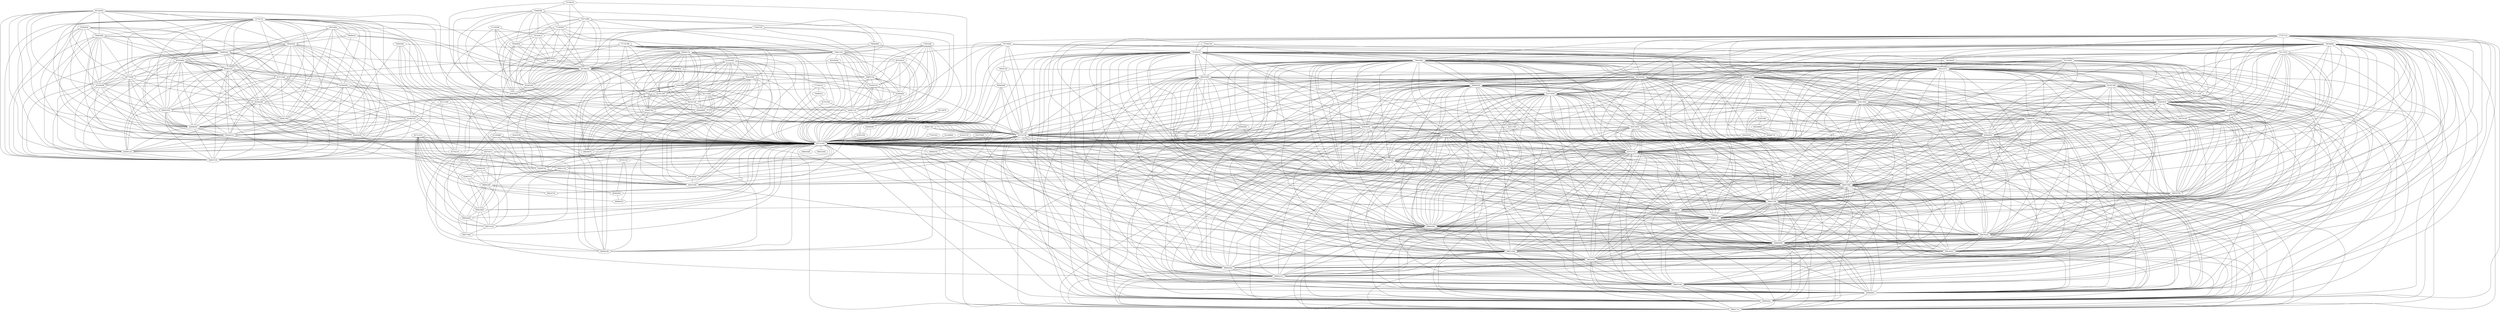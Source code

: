 graph{
83731492 -- 83744102;
83731492 -- 83747752;
83731492 -- 83756836;
83731492 -- 83776874;
83731492 -- 83868764;
83731492 -- 83870572;
83731492 -- 83878528;
83731492 -- 83880510;
83731492 -- 83904016;
83731492 -- 83909124;
83731492 -- 83910200;
83731492 -- 83933500;
83731492 -- 83949106;
83731492 -- 83987512;
83731492 -- 99785136;
83731492 -- 99807588;
83731492 -- 99820706;
83731492 -- 99823136;
83731492 -- 99825736;
83731492 -- 99830874;
83731492 -- 99848804;
83731492 -- 99850736;
83731492 -- 99860358;
83731492 -- 99866484;
83731492 -- 99878254;
83731492 -- 99882296;
83731492 -- 99890088;
83731492 -- 99900498;
83731492 -- 99914822;
83731492 -- 99922900;
83731492 -- 99924704;
83731492 -- 99933390;
83731492 -- 99944266;
83731492 -- 99951448;
83731492 -- 99958680;
83731492 -- 99962828;
83731492 -- 99965372;
83731492 -- 99972242;
83731492 -- 99977484;
83731492 -- 99980900;
83731492 -- 99984554;
83731492 -- 99987038;
83731492 -- 99988882;
83731492 -- 99989284;
83731492 -- 99996450;
83731492 -- 99997710;
83731492 -- 99998168;
69724638 -- 72702722;
69724638 -- 78885068;
69724638 -- 79944936;
69724638 -- 80359804;
69724638 -- 80483144;
69724638 -- 80775458;
69724638 -- 81266508;
69724638 -- 82468744;
69724638 -- 82899292;
69724638 -- 83028310;
69724638 -- 83731492;
69724638 -- 83909124;
69724638 -- 99850736;
71192096 -- 79105014;
71192096 -- 79366804;
71192096 -- 80512832;
71192096 -- 80788584;
71192096 -- 82265282;
71192096 -- 83731492;
71732788 -- 80606134;
71732788 -- 81520566;
71732788 -- 81614580;
71732788 -- 81852886;
71732788 -- 82110304;
71732788 -- 82341208;
71732788 -- 82522738;
71732788 -- 82693780;
71732788 -- 83718738;
71732788 -- 83731492;
71732788 -- 99830874;
71732788 -- 99998168;
72702722 -- 76674482;
72702722 -- 78885068;
72702722 -- 79098010;
72702722 -- 79944936;
72702722 -- 79980430;
72702722 -- 80359804;
72702722 -- 80483144;
72702722 -- 80775458;
72702722 -- 80788584;
72702722 -- 81011628;
72702722 -- 81058290;
72702722 -- 81266508;
72702722 -- 82392448;
72702722 -- 82601054;
72702722 -- 82661392;
72702722 -- 82899292;
72702722 -- 83005240;
72702722 -- 83028310;
72702722 -- 83600896;
72702722 -- 83731492;
72702722 -- 83868764;
72702722 -- 83909124;
72702722 -- 99850736;
72739218 -- 75666588;
72739218 -- 76371968;
72739218 -- 82265282;
72739218 -- 82403682;
72739218 -- 83731492;
75305100 -- 78689988;
75305100 -- 79105014;
75305100 -- 80788584;
75305100 -- 80891332;
75305100 -- 82265282;
75305100 -- 83731492;
75362336 -- 79795418;
75362336 -- 79903862;
75362336 -- 80380752;
75362336 -- 80622598;
75362336 -- 83731492;
75666588 -- 76371968;
75666588 -- 77185062;
75666588 -- 79105014;
75666588 -- 79366804;
75666588 -- 79481452;
75666588 -- 80512832;
75666588 -- 80788584;
75666588 -- 82265282;
75666588 -- 82403682;
75666588 -- 83731492;
76290938 -- 78885068;
76290938 -- 79980430;
76290938 -- 80483144;
76290938 -- 81011628;
76290938 -- 81266508;
76290938 -- 82392448;
76290938 -- 82899292;
76290938 -- 83028310;
76290938 -- 83731492;
76290938 -- 99850736;
76371968 -- 77185062;
76371968 -- 78689988;
76371968 -- 79105014;
76371968 -- 79366804;
76371968 -- 79481452;
76371968 -- 80512832;
76371968 -- 80788584;
76371968 -- 82265282;
76371968 -- 82403682;
76371968 -- 83731492;
76674482 -- 79098010;
76674482 -- 79481452;
76674482 -- 79944936;
76674482 -- 79980430;
76674482 -- 80483144;
76674482 -- 80788584;
76674482 -- 82392448;
76674482 -- 82661392;
76674482 -- 83731492;
76674482 -- 99850736;
76839050 -- 80313572;
76839050 -- 80380752;
76839050 -- 81711168;
76839050 -- 82828716;
76839050 -- 83731492;
77025222 -- 83731492;
77185062 -- 79105014;
77185062 -- 79481452;
77185062 -- 80512832;
77185062 -- 80788584;
77185062 -- 80891332;
77185062 -- 81339486;
77185062 -- 82265282;
77185062 -- 82403682;
77185062 -- 83731492;
77703514 -- 79089912;
77703514 -- 81701594;
77703514 -- 83731492;
77787716 -- 78939688;
77787716 -- 79112352;
77787716 -- 79795418;
77787716 -- 79903862;
77787716 -- 80380752;
77787716 -- 80886058;
77787716 -- 81073956;
77787716 -- 81611804;
77787716 -- 82603818;
77787716 -- 82828716;
77787716 -- 83092852;
77787716 -- 83731492;
77787716 -- 83747752;
77787716 -- 83776874;
77787716 -- 83904016;
77787716 -- 99807588;
77787716 -- 99825736;
77787716 -- 99848804;
77787716 -- 99860358;
77787716 -- 99878254;
77787716 -- 99890088;
77787716 -- 99958680;
77787716 -- 99987038;
77787716 -- 99988882;
77787716 -- 99989284;
77893266 -- 79481452;
77893266 -- 80743914;
77893266 -- 80788584;
77893266 -- 80891332;
77893266 -- 81604722;
77893266 -- 81890464;
77893266 -- 82060576;
77893266 -- 83691132;
77893266 -- 83715366;
77893266 -- 83731492;
78689988 -- 79481452;
78689988 -- 80788584;
78689988 -- 80891332;
78689988 -- 83731492;
78714978 -- 80030490;
78714978 -- 80899098;
78714978 -- 81853164;
78714978 -- 83731492;
78885068 -- 79944936;
78885068 -- 79980430;
78885068 -- 80359804;
78885068 -- 80483144;
78885068 -- 80775458;
78885068 -- 81266508;
78885068 -- 82601054;
78885068 -- 82899292;
78885068 -- 83028310;
78885068 -- 83731492;
78885068 -- 83909124;
78885068 -- 99850736;
78939688 -- 79112352;
78939688 -- 79795418;
78939688 -- 79903862;
78939688 -- 80313572;
78939688 -- 80380752;
78939688 -- 80530580;
78939688 -- 81073956;
78939688 -- 81711168;
78939688 -- 82603818;
78939688 -- 82828716;
78939688 -- 82972956;
78939688 -- 83092852;
78939688 -- 83648700;
78939688 -- 83731492;
78939688 -- 83747752;
78939688 -- 83756836;
78939688 -- 83880510;
78939688 -- 83904016;
78939688 -- 99807588;
78939688 -- 99825736;
78939688 -- 99848804;
78939688 -- 99860358;
78939688 -- 99866484;
78939688 -- 99878254;
78939688 -- 99890088;
78939688 -- 99914822;
78939688 -- 99951448;
78939688 -- 99958680;
78939688 -- 99962828;
78939688 -- 99965372;
78939688 -- 99988882;
78939688 -- 99989284;
78939688 -- 99997710;
79089912 -- 81701594;
79089912 -- 83731492;
79098010 -- 79944936;
79098010 -- 79980430;
79098010 -- 80788584;
79098010 -- 82661392;
79098010 -- 83731492;
79098010 -- 83933500;
79105014 -- 79366804;
79105014 -- 80512832;
79105014 -- 80788584;
79105014 -- 82265282;
79105014 -- 82403682;
79105014 -- 83731492;
79112352 -- 79903862;
79112352 -- 80313572;
79112352 -- 80886058;
79112352 -- 81597388;
79112352 -- 81611804;
79112352 -- 81711168;
79112352 -- 82603818;
79112352 -- 82828716;
79112352 -- 83079198;
79112352 -- 83092852;
79112352 -- 83731492;
79112352 -- 83747752;
79112352 -- 83756836;
79112352 -- 99807588;
79112352 -- 99820706;
79112352 -- 99825736;
79112352 -- 99914822;
79112352 -- 99989284;
79366804 -- 79481452;
79366804 -- 80512832;
79366804 -- 80788584;
79366804 -- 82265282;
79366804 -- 82403682;
79366804 -- 83731492;
79481452 -- 80326494;
79481452 -- 80512832;
79481452 -- 80743914;
79481452 -- 80788584;
79481452 -- 80891332;
79481452 -- 81011628;
79481452 -- 81604722;
79481452 -- 81890464;
79481452 -- 82060576;
79481452 -- 82265282;
79481452 -- 83691132;
79481452 -- 83715366;
79481452 -- 83731492;
79579994 -- 79654740;
79579994 -- 79795418;
79579994 -- 80313572;
79579994 -- 80380752;
79579994 -- 80604948;
79579994 -- 80606134;
79579994 -- 81611804;
79579994 -- 81852886;
79579994 -- 83600896;
79579994 -- 83718738;
79579994 -- 83731492;
79579994 -- 99988882;
79654740 -- 80380752;
79654740 -- 80604948;
79654740 -- 83718738;
79654740 -- 83731492;
79719560 -- 80313572;
79719560 -- 80380752;
79719560 -- 80886058;
79719560 -- 81597388;
79719560 -- 81611804;
79719560 -- 81711168;
79719560 -- 82828716;
79719560 -- 82869814;
79719560 -- 83092852;
79719560 -- 83718738;
79719560 -- 83731492;
79719560 -- 83747752;
79719560 -- 83904016;
79719560 -- 99890088;
79795418 -- 79903862;
79795418 -- 80313572;
79795418 -- 80380752;
79795418 -- 80530580;
79795418 -- 80622598;
79795418 -- 80886058;
79795418 -- 81073956;
79795418 -- 81611804;
79795418 -- 82603818;
79795418 -- 82869814;
79795418 -- 82972956;
79795418 -- 83064296;
79795418 -- 83092852;
79795418 -- 83648700;
79795418 -- 83718738;
79795418 -- 83731492;
79795418 -- 83747752;
79795418 -- 83756836;
79795418 -- 83776874;
79795418 -- 83880510;
79795418 -- 83904016;
79795418 -- 99807588;
79795418 -- 99825736;
79795418 -- 99848804;
79795418 -- 99860358;
79795418 -- 99866484;
79795418 -- 99878254;
79795418 -- 99890088;
79795418 -- 99951448;
79795418 -- 99958680;
79795418 -- 99962828;
79795418 -- 99965372;
79795418 -- 99987038;
79795418 -- 99988882;
79795418 -- 99989284;
79795418 -- 99997710;
79903862 -- 80313572;
79903862 -- 80380752;
79903862 -- 80530580;
79903862 -- 80622598;
79903862 -- 80886058;
79903862 -- 81073956;
79903862 -- 81597388;
79903862 -- 81611804;
79903862 -- 82828716;
79903862 -- 82972956;
79903862 -- 83048286;
79903862 -- 83064296;
79903862 -- 83092852;
79903862 -- 83137310;
79903862 -- 83648700;
79903862 -- 83718738;
79903862 -- 83731492;
79903862 -- 83747752;
79903862 -- 83756836;
79903862 -- 83776874;
79903862 -- 83880510;
79903862 -- 83904016;
79903862 -- 99807588;
79903862 -- 99820706;
79903862 -- 99825736;
79903862 -- 99848804;
79903862 -- 99860358;
79903862 -- 99866484;
79903862 -- 99878254;
79903862 -- 99890088;
79903862 -- 99914822;
79903862 -- 99958680;
79903862 -- 99962828;
79903862 -- 99965372;
79903862 -- 99987038;
79903862 -- 99988882;
79903862 -- 99989284;
79903862 -- 99997710;
79940562 -- 80606134;
79940562 -- 81511490;
79940562 -- 82468744;
79940562 -- 83028310;
79940562 -- 83731492;
79940562 -- 83744102;
79944936 -- 79980430;
79944936 -- 80359804;
79944936 -- 80483144;
79944936 -- 80775458;
79944936 -- 81011628;
79944936 -- 81058290;
79944936 -- 81266508;
79944936 -- 82392448;
79944936 -- 82601054;
79944936 -- 82661392;
79944936 -- 82899292;
79944936 -- 83005240;
79944936 -- 83028310;
79944936 -- 83731492;
79944936 -- 83909124;
79944936 -- 99850736;
79980430 -- 80359804;
79980430 -- 80483144;
79980430 -- 80775458;
79980430 -- 80788584;
79980430 -- 81011628;
79980430 -- 81266508;
79980430 -- 82392448;
79980430 -- 82601054;
79980430 -- 82661392;
79980430 -- 82899292;
79980430 -- 83005240;
79980430 -- 83028310;
79980430 -- 83731492;
79980430 -- 83909124;
79980430 -- 99850736;
80030490 -- 80899098;
80030490 -- 81853164;
80030490 -- 83731492;
80313572 -- 80380752;
80313572 -- 80530580;
80313572 -- 80622598;
80313572 -- 80886058;
80313572 -- 81073956;
80313572 -- 81597388;
80313572 -- 81611804;
80313572 -- 81711168;
80313572 -- 82603818;
80313572 -- 82828716;
80313572 -- 82869814;
80313572 -- 82972956;
80313572 -- 83648700;
80313572 -- 83718738;
80313572 -- 83731492;
80313572 -- 83747752;
80313572 -- 83756836;
80313572 -- 83776874;
80313572 -- 83904016;
80313572 -- 83933500;
80313572 -- 99807588;
80313572 -- 99820706;
80313572 -- 99825736;
80313572 -- 99848804;
80313572 -- 99860358;
80313572 -- 99866484;
80313572 -- 99878254;
80313572 -- 99890088;
80313572 -- 99914822;
80313572 -- 99951448;
80313572 -- 99958680;
80313572 -- 99962828;
80313572 -- 99987038;
80313572 -- 99988882;
80313572 -- 99989284;
80326494 -- 80788584;
80326494 -- 80891332;
80326494 -- 83731492;
80359804 -- 80483144;
80359804 -- 80775458;
80359804 -- 81011628;
80359804 -- 81058290;
80359804 -- 81266508;
80359804 -- 82392448;
80359804 -- 82601054;
80359804 -- 82661392;
80359804 -- 82899292;
80359804 -- 83005240;
80359804 -- 83028310;
80359804 -- 83731492;
80359804 -- 83909124;
80359804 -- 99850736;
80380752 -- 80604948;
80380752 -- 80886058;
80380752 -- 81073956;
80380752 -- 81597388;
80380752 -- 81611804;
80380752 -- 81711168;
80380752 -- 82828716;
80380752 -- 82869814;
80380752 -- 83718738;
80380752 -- 83731492;
80380752 -- 83747752;
80380752 -- 83776874;
80380752 -- 83904016;
80380752 -- 99807588;
80380752 -- 99820706;
80380752 -- 99825736;
80380752 -- 99848804;
80380752 -- 99866484;
80380752 -- 99878254;
80380752 -- 99890088;
80380752 -- 99951448;
80380752 -- 99958680;
80380752 -- 99962828;
80380752 -- 99988882;
80380752 -- 99989284;
80483144 -- 80775458;
80483144 -- 81011628;
80483144 -- 81058290;
80483144 -- 81266508;
80483144 -- 82392448;
80483144 -- 82601054;
80483144 -- 82661392;
80483144 -- 82899292;
80483144 -- 83005240;
80483144 -- 83028310;
80483144 -- 83600896;
80483144 -- 83731492;
80483144 -- 83756836;
80483144 -- 83909124;
80483144 -- 99850736;
80512832 -- 80788584;
80512832 -- 80891332;
80512832 -- 82265282;
80512832 -- 82403682;
80512832 -- 83600896;
80512832 -- 83731492;
80530580 -- 80886058;
80530580 -- 81073956;
80530580 -- 82603818;
80530580 -- 82972956;
80530580 -- 83064296;
80530580 -- 83092852;
80530580 -- 83718738;
80530580 -- 83731492;
80530580 -- 83747752;
80530580 -- 83880510;
80530580 -- 83904016;
80530580 -- 99807588;
80530580 -- 99825736;
80530580 -- 99848804;
80530580 -- 99860358;
80530580 -- 99866484;
80530580 -- 99924704;
80530580 -- 99951448;
80530580 -- 99958680;
80530580 -- 99962828;
80530580 -- 99965372;
80530580 -- 99987038;
80530580 -- 99988882;
80530580 -- 99989284;
80530580 -- 99997710;
80604948 -- 82341208;
80604948 -- 82601746;
80604948 -- 83718738;
80604948 -- 83731492;
80604948 -- 99958680;
80606134 -- 80788584;
80606134 -- 81520566;
80606134 -- 81607854;
80606134 -- 81852886;
80606134 -- 82110304;
80606134 -- 82341208;
80606134 -- 82522738;
80606134 -- 82693780;
80606134 -- 83600896;
80606134 -- 83718738;
80606134 -- 83731492;
80606134 -- 83878528;
80606134 -- 83933500;
80606134 -- 99830874;
80606134 -- 99998168;
80622598 -- 80886058;
80622598 -- 82972956;
80622598 -- 83064296;
80622598 -- 83092852;
80622598 -- 83137310;
80622598 -- 83648700;
80622598 -- 83731492;
80622598 -- 83747752;
80622598 -- 99807588;
80622598 -- 99825736;
80622598 -- 99848804;
80622598 -- 99860358;
80622598 -- 99866484;
80622598 -- 99878254;
80622598 -- 99890088;
80622598 -- 99958680;
80622598 -- 99962828;
80622598 -- 99988882;
80622598 -- 99989284;
80743914 -- 80788584;
80743914 -- 80891332;
80743914 -- 81604722;
80743914 -- 81890464;
80743914 -- 83691132;
80743914 -- 83715366;
80743914 -- 83731492;
80775458 -- 81266508;
80775458 -- 82392448;
80775458 -- 82601054;
80775458 -- 82899292;
80775458 -- 83028310;
80775458 -- 83731492;
80775458 -- 83909124;
80775458 -- 99850736;
80788584 -- 80891332;
80788584 -- 81011628;
80788584 -- 81604722;
80788584 -- 81890464;
80788584 -- 82060576;
80788584 -- 82265282;
80788584 -- 82403682;
80788584 -- 82420780;
80788584 -- 83005240;
80788584 -- 83028310;
80788584 -- 83691132;
80788584 -- 83715366;
80788584 -- 83718738;
80788584 -- 83731492;
80788584 -- 83868764;
80788584 -- 83878528;
80788584 -- 83909124;
80788584 -- 83933500;
80788584 -- 99850736;
80886058 -- 81073956;
80886058 -- 81611804;
80886058 -- 82411400;
80886058 -- 82972956;
80886058 -- 83064296;
80886058 -- 83092852;
80886058 -- 83137310;
80886058 -- 83718738;
80886058 -- 83731492;
80886058 -- 83747752;
80886058 -- 83756836;
80886058 -- 83776874;
80886058 -- 83904016;
80886058 -- 99807588;
80886058 -- 99823136;
80886058 -- 99825736;
80886058 -- 99848804;
80886058 -- 99860358;
80886058 -- 99866484;
80886058 -- 99890088;
80886058 -- 99951448;
80886058 -- 99958680;
80886058 -- 99962828;
80886058 -- 99965372;
80886058 -- 99987038;
80886058 -- 99988882;
80886058 -- 99989284;
80891332 -- 81604722;
80891332 -- 81890464;
80891332 -- 82060576;
80891332 -- 82265282;
80891332 -- 83691132;
80891332 -- 83715366;
80891332 -- 83718738;
80891332 -- 83731492;
80899098 -- 81853164;
80899098 -- 83731492;
80909074 -- 82425360;
80909074 -- 82638966;
80909074 -- 82655930;
80909074 -- 82666718;
80909074 -- 83731492;
80909074 -- 99988882;
81011628 -- 81058290;
81011628 -- 81266508;
81011628 -- 82392448;
81011628 -- 82468744;
81011628 -- 82601054;
81011628 -- 82661392;
81011628 -- 82899292;
81011628 -- 83028310;
81011628 -- 83731492;
81011628 -- 83868764;
81011628 -- 99850736;
81058290 -- 82110304;
81058290 -- 82601054;
81058290 -- 82693780;
81058290 -- 82899292;
81058290 -- 83005240;
81058290 -- 83028310;
81058290 -- 83731492;
81058290 -- 83756836;
81058290 -- 99850736;
81073956 -- 81611804;
81073956 -- 82411400;
81073956 -- 82972956;
81073956 -- 83064296;
81073956 -- 83092852;
81073956 -- 83648700;
81073956 -- 83718738;
81073956 -- 83731492;
81073956 -- 83747752;
81073956 -- 83756836;
81073956 -- 83776874;
81073956 -- 83904016;
81073956 -- 99807588;
81073956 -- 99823136;
81073956 -- 99825736;
81073956 -- 99848804;
81073956 -- 99860358;
81073956 -- 99866484;
81073956 -- 99890088;
81073956 -- 99951448;
81073956 -- 99958680;
81073956 -- 99962828;
81073956 -- 99965372;
81073956 -- 99987038;
81073956 -- 99988882;
81073956 -- 99989284;
81226808 -- 83731492;
81266508 -- 82110304;
81266508 -- 82601054;
81266508 -- 82899292;
81266508 -- 83028310;
81266508 -- 83731492;
81266508 -- 83909124;
81266508 -- 99850736;
81339486 -- 83731492;
81339486 -- 99785136;
81339486 -- 99980900;
81339486 -- 99996450;
81433176 -- 83731492;
81511490 -- 82468744;
81511490 -- 83691132;
81511490 -- 83731492;
81511490 -- 83744102;
81520566 -- 81607854;
81520566 -- 81614580;
81520566 -- 81852886;
81520566 -- 82110304;
81520566 -- 82341208;
81520566 -- 82468744;
81520566 -- 82522738;
81520566 -- 82693780;
81520566 -- 83600896;
81520566 -- 83718738;
81520566 -- 83731492;
81520566 -- 83878528;
81597388 -- 81611804;
81597388 -- 81711168;
81597388 -- 82603818;
81597388 -- 82828716;
81597388 -- 83079198;
81597388 -- 83731492;
81597388 -- 83747752;
81597388 -- 99807588;
81597388 -- 99820706;
81597388 -- 99825736;
81597388 -- 99848804;
81597388 -- 99878254;
81597388 -- 99890088;
81597388 -- 99914822;
81597388 -- 99987038;
81597388 -- 99989284;
81604722 -- 81890464;
81604722 -- 82060576;
81604722 -- 83691132;
81604722 -- 83715366;
81604722 -- 83731492;
81607854 -- 81614580;
81607854 -- 81852886;
81607854 -- 82341208;
81607854 -- 82522738;
81607854 -- 82693780;
81607854 -- 83718738;
81607854 -- 83731492;
81607854 -- 99830874;
81607854 -- 99998168;
81611804 -- 82828716;
81611804 -- 83079198;
81611804 -- 83092852;
81611804 -- 83718738;
81611804 -- 83731492;
81611804 -- 83747752;
81611804 -- 83880510;
81611804 -- 83904016;
81611804 -- 99807588;
81611804 -- 99820706;
81611804 -- 99825736;
81611804 -- 99848804;
81611804 -- 99860358;
81611804 -- 99878254;
81611804 -- 99890088;
81611804 -- 99914822;
81611804 -- 99958680;
81611804 -- 99989284;
81614580 -- 81852886;
81614580 -- 82110304;
81614580 -- 82341208;
81614580 -- 82522738;
81614580 -- 82693780;
81614580 -- 83600896;
81614580 -- 83718738;
81614580 -- 83731492;
81614580 -- 83933500;
81614580 -- 99830874;
81614580 -- 99890088;
81614580 -- 99998168;
81675580 -- 83731492;
81701594 -- 83691132;
81701594 -- 83731492;
81711168 -- 82603818;
81711168 -- 82828716;
81711168 -- 83092852;
81711168 -- 83731492;
81711168 -- 99820706;
81711168 -- 99878254;
81711168 -- 99890088;
81852886 -- 82110304;
81852886 -- 82341208;
81852886 -- 82522738;
81852886 -- 82693780;
81852886 -- 83718738;
81852886 -- 83731492;
81852886 -- 99830874;
81852886 -- 99922900;
81852886 -- 99998168;
81853164 -- 83731492;
81890464 -- 82060576;
81890464 -- 83691132;
81890464 -- 83715366;
81890464 -- 83731492;
82060576 -- 83691132;
82060576 -- 83715366;
82060576 -- 83731492;
82110304 -- 82392448;
82110304 -- 82693780;
82110304 -- 82899292;
82110304 -- 83600896;
82110304 -- 83718738;
82110304 -- 83731492;
82110304 -- 83868764;
82110304 -- 83933500;
82265282 -- 82403682;
82265282 -- 83731492;
82341208 -- 82522738;
82341208 -- 82693780;
82341208 -- 82899292;
82341208 -- 83718738;
82341208 -- 83731492;
82341208 -- 99830874;
82341208 -- 99998168;
82392448 -- 82468744;
82392448 -- 82601054;
82392448 -- 82661392;
82392448 -- 82899292;
82392448 -- 83005240;
82392448 -- 83028310;
82392448 -- 83731492;
82392448 -- 83868764;
82392448 -- 83909124;
82392448 -- 99850736;
82403682 -- 83731492;
82411400 -- 82655930;
82411400 -- 83731492;
82411400 -- 99987038;
82411400 -- 99988882;
82420780 -- 83731492;
82420780 -- 83868764;
82420780 -- 83878528;
82420780 -- 83933500;
82425360 -- 82638966;
82425360 -- 82666718;
82425360 -- 83731492;
82425360 -- 99988882;
82468744 -- 82899292;
82468744 -- 83005240;
82468744 -- 83028310;
82468744 -- 83731492;
82468744 -- 83744102;
82468744 -- 83909124;
82468744 -- 99850736;
82522738 -- 82693780;
82522738 -- 83600896;
82522738 -- 83718738;
82522738 -- 83731492;
82522738 -- 99830874;
82522738 -- 99998168;
82601054 -- 82661392;
82601054 -- 82899292;
82601054 -- 83005240;
82601054 -- 83028310;
82601054 -- 83731492;
82601054 -- 83909124;
82601054 -- 99850736;
82601746 -- 83718738;
82601746 -- 83731492;
82601746 -- 99958680;
82603818 -- 82828716;
82603818 -- 82972956;
82603818 -- 83079198;
82603818 -- 83092852;
82603818 -- 83718738;
82603818 -- 83731492;
82603818 -- 83880510;
82603818 -- 83904016;
82603818 -- 99807588;
82603818 -- 99820706;
82603818 -- 99825736;
82603818 -- 99848804;
82603818 -- 99860358;
82603818 -- 99878254;
82603818 -- 99890088;
82603818 -- 99914822;
82603818 -- 99958680;
82603818 -- 99965372;
82603818 -- 99987038;
82603818 -- 99988882;
82603818 -- 99989284;
82638966 -- 82666718;
82638966 -- 83731492;
82638966 -- 99988882;
82655930 -- 83731492;
82655930 -- 99987038;
82655930 -- 99988882;
82661392 -- 82899292;
82661392 -- 83005240;
82661392 -- 83028310;
82661392 -- 83731492;
82661392 -- 83868764;
82661392 -- 99850736;
82666718 -- 83731492;
82666718 -- 99988882;
82693780 -- 83718738;
82693780 -- 83731492;
82693780 -- 83933500;
82693780 -- 99830874;
82693780 -- 99998168;
82828716 -- 82869814;
82828716 -- 83079198;
82828716 -- 83092852;
82828716 -- 83731492;
82828716 -- 83747752;
82828716 -- 83904016;
82828716 -- 99807588;
82828716 -- 99820706;
82828716 -- 99825736;
82828716 -- 99848804;
82828716 -- 99878254;
82828716 -- 99890088;
82828716 -- 99914822;
82828716 -- 99988882;
82828716 -- 99989284;
82869814 -- 82972956;
82869814 -- 83064296;
82869814 -- 83092852;
82869814 -- 83718738;
82869814 -- 83731492;
82869814 -- 83747752;
82869814 -- 83904016;
82869814 -- 99807588;
82869814 -- 99825736;
82869814 -- 99860358;
82869814 -- 99866484;
82869814 -- 99890088;
82869814 -- 99951448;
82869814 -- 99958680;
82869814 -- 99962828;
82869814 -- 99987038;
82869814 -- 99988882;
82869814 -- 99989284;
82869814 -- 99997710;
82899292 -- 83005240;
82899292 -- 83028310;
82899292 -- 83731492;
82899292 -- 83909124;
82899292 -- 99850736;
82972956 -- 83092852;
82972956 -- 83718738;
82972956 -- 83731492;
82972956 -- 83747752;
82972956 -- 83904016;
82972956 -- 99807588;
82972956 -- 99825736;
82972956 -- 99860358;
82972956 -- 99866484;
82972956 -- 99878254;
82972956 -- 99958680;
82972956 -- 99965372;
82972956 -- 99987038;
82972956 -- 99988882;
82972956 -- 99989284;
82972956 -- 99997710;
83005240 -- 83731492;
83005240 -- 83933500;
83028310 -- 83731492;
83028310 -- 83744102;
83028310 -- 83909124;
83028310 -- 99850736;
83048286 -- 83137310;
83048286 -- 83731492;
83048286 -- 99866484;
83048286 -- 99962828;
83064296 -- 83648700;
83064296 -- 83718738;
83064296 -- 83731492;
83064296 -- 83747752;
83064296 -- 83756836;
83064296 -- 83880510;
83064296 -- 99825736;
83064296 -- 99860358;
83064296 -- 99866484;
83064296 -- 99951448;
83064296 -- 99962828;
83064296 -- 99965372;
83064296 -- 99987038;
83064296 -- 99989284;
83064296 -- 99997710;
83079198 -- 83731492;
83079198 -- 99807588;
83079198 -- 99820706;
83079198 -- 99878254;
83079198 -- 99914822;
83092852 -- 83731492;
83092852 -- 83747752;
83092852 -- 83776874;
83092852 -- 83904016;
83092852 -- 99807588;
83092852 -- 99825736;
83092852 -- 99848804;
83092852 -- 99860358;
83092852 -- 99878254;
83092852 -- 99890088;
83092852 -- 99951448;
83092852 -- 99958680;
83092852 -- 99987038;
83092852 -- 99988882;
83092852 -- 99989284;
83092852 -- 99997710;
83137310 -- 83731492;
83137310 -- 99866484;
83137310 -- 99962828;
83600896 -- 83731492;
83600896 -- 83868764;
83648700 -- 83731492;
83648700 -- 83747752;
83648700 -- 83756836;
83648700 -- 83880510;
83648700 -- 83904016;
83648700 -- 99807588;
83648700 -- 99825736;
83648700 -- 99848804;
83648700 -- 99860358;
83648700 -- 99866484;
83648700 -- 99878254;
83648700 -- 99890088;
83648700 -- 99914822;
83648700 -- 99951448;
83648700 -- 99958680;
83648700 -- 99965372;
83648700 -- 99989284;
83691132 -- 83715366;
83691132 -- 83718738;
83691132 -- 83731492;
83691132 -- 83933500;
83713216 -- 83731492;
83713216 -- 83870572;
83713216 -- 83910200;
83713216 -- 83949106;
83713216 -- 83987512;
83713216 -- 99823136;
83713216 -- 99882296;
83713216 -- 99922900;
83713216 -- 99924704;
83713216 -- 99944266;
83713216 -- 99972242;
83713216 -- 99977484;
83715366 -- 83718738;
83715366 -- 83731492;
83715366 -- 83776874;
83715366 -- 83878528;
83718738 -- 83731492;
83718738 -- 83747752;
83718738 -- 83756836;
83718738 -- 83776874;
83718738 -- 83878528;
83718738 -- 83904016;
83718738 -- 83933500;
83718738 -- 99807588;
83718738 -- 99825736;
83718738 -- 99830874;
83718738 -- 99848804;
83718738 -- 99866484;
83718738 -- 99890088;
83718738 -- 99914822;
83718738 -- 99951448;
83718738 -- 99958680;
83718738 -- 99962828;
83718738 -- 99984554;
83718738 -- 99987038;
83718738 -- 99988882;
83718738 -- 99989284;
83718738 -- 99997710;
83718738 -- 99998168;
83747752 -- 83756836;
83747752 -- 83776874;
83747752 -- 83904016;
83747752 -- 99807588;
83747752 -- 99825736;
83747752 -- 99848804;
83747752 -- 99860358;
83747752 -- 99866484;
83747752 -- 99878254;
83747752 -- 99890088;
83747752 -- 99951448;
83747752 -- 99958680;
83747752 -- 99962828;
83747752 -- 99965372;
83747752 -- 99987038;
83747752 -- 99988882;
83747752 -- 99989284;
83747752 -- 99997710;
83756836 -- 83776874;
83756836 -- 83868764;
83756836 -- 83880510;
83756836 -- 83933500;
83756836 -- 99807588;
83756836 -- 99825736;
83756836 -- 99860358;
83756836 -- 99866484;
83756836 -- 99890088;
83756836 -- 99951448;
83756836 -- 99958680;
83756836 -- 99962828;
83756836 -- 99965372;
83756836 -- 99997710;
83776874 -- 83904016;
83776874 -- 83933500;
83776874 -- 99807588;
83776874 -- 99825736;
83776874 -- 99860358;
83776874 -- 99866484;
83776874 -- 99951448;
83776874 -- 99958680;
83776874 -- 99987038;
83776874 -- 99988882;
83776874 -- 99989284;
83868764 -- 83878528;
83868764 -- 83933500;
83870572 -- 83910200;
83870572 -- 83949106;
83870572 -- 99823136;
83870572 -- 99882296;
83870572 -- 99922900;
83870572 -- 99944266;
83870572 -- 99972242;
83878528 -- 83933500;
83880510 -- 99866484;
83880510 -- 99965372;
83904016 -- 99807588;
83904016 -- 99825736;
83904016 -- 99848804;
83904016 -- 99860358;
83904016 -- 99866484;
83904016 -- 99878254;
83904016 -- 99890088;
83904016 -- 99914822;
83904016 -- 99951448;
83904016 -- 99958680;
83904016 -- 99987038;
83904016 -- 99988882;
83904016 -- 99989284;
83904016 -- 99997710;
83909124 -- 99850736;
83910200 -- 83949106;
83910200 -- 99823136;
83910200 -- 99882296;
83910200 -- 99972242;
83933500 -- 99958680;
83949106 -- 83987512;
83949106 -- 99882296;
83949106 -- 99922900;
83949106 -- 99972242;
83987512 -- 99882296;
83987512 -- 99922900;
83987512 -- 99972242;
99785136 -- 99980900;
99785136 -- 99996450;
99807588 -- 99820706;
99807588 -- 99825736;
99807588 -- 99848804;
99807588 -- 99860358;
99807588 -- 99866484;
99807588 -- 99878254;
99807588 -- 99890088;
99807588 -- 99914822;
99807588 -- 99951448;
99807588 -- 99958680;
99807588 -- 99962828;
99807588 -- 99987038;
99807588 -- 99988882;
99807588 -- 99989284;
99807588 -- 99997710;
99820706 -- 99825736;
99820706 -- 99878254;
99820706 -- 99890088;
99820706 -- 99914822;
99823136 -- 99882296;
99823136 -- 99944266;
99823136 -- 99972242;
99825736 -- 99848804;
99825736 -- 99860358;
99825736 -- 99866484;
99825736 -- 99878254;
99825736 -- 99890088;
99825736 -- 99914822;
99825736 -- 99922900;
99825736 -- 99951448;
99825736 -- 99958680;
99825736 -- 99965372;
99825736 -- 99987038;
99825736 -- 99988882;
99825736 -- 99989284;
99825736 -- 99997710;
99830874 -- 99998168;
99848804 -- 99860358;
99848804 -- 99866484;
99848804 -- 99878254;
99848804 -- 99890088;
99848804 -- 99914822;
99848804 -- 99951448;
99848804 -- 99958680;
99848804 -- 99988882;
99848804 -- 99989284;
99848804 -- 99997710;
99860358 -- 99866484;
99860358 -- 99878254;
99860358 -- 99890088;
99860358 -- 99951448;
99860358 -- 99958680;
99860358 -- 99965372;
99860358 -- 99987038;
99860358 -- 99988882;
99860358 -- 99989284;
99860358 -- 99997710;
99866484 -- 99878254;
99866484 -- 99890088;
99866484 -- 99914822;
99866484 -- 99951448;
99866484 -- 99958680;
99866484 -- 99962828;
99866484 -- 99965372;
99866484 -- 99987038;
99866484 -- 99989284;
99866484 -- 99997710;
99878254 -- 99890088;
99878254 -- 99914822;
99878254 -- 99987038;
99878254 -- 99988882;
99878254 -- 99989284;
99882296 -- 99922900;
99882296 -- 99924704;
99882296 -- 99944266;
99882296 -- 99972242;
99882296 -- 99977484;
99882296 -- 99980900;
99890088 -- 99914822;
99890088 -- 99951448;
99890088 -- 99958680;
99890088 -- 99965372;
99890088 -- 99988882;
99890088 -- 99989284;
99890088 -- 99997710;
99890088 -- 99998168;
99914822 -- 99958680;
99922900 -- 99944266;
99922900 -- 99965372;
99922900 -- 99972242;
99944266 -- 99972242;
99944266 -- 99977484;
99951448 -- 99958680;
99951448 -- 99962828;
99951448 -- 99965372;
99951448 -- 99987038;
99951448 -- 99988882;
99951448 -- 99989284;
99951448 -- 99997710;
99958680 -- 99962828;
99958680 -- 99965372;
99958680 -- 99987038;
99958680 -- 99988882;
99958680 -- 99989284;
99958680 -- 99997710;
99962828 -- 99965372;
99962828 -- 99987038;
99962828 -- 99989284;
99962828 -- 99997710;
99965372 -- 99987038;
99965372 -- 99997710;
99972242 -- 99977484;
99980900 -- 99996450;
99984554 -- 99988882;
99987038 -- 99988882;
99987038 -- 99989284;
99987038 -- 99997710;
99988882 -- 99989284;
99988882 -- 99997710;
99989284 -- 99997710;
}
